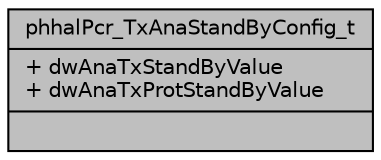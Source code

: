 digraph "phhalPcr_TxAnaStandByConfig_t"
{
  edge [fontname="Helvetica",fontsize="10",labelfontname="Helvetica",labelfontsize="10"];
  node [fontname="Helvetica",fontsize="10",shape=record];
  Node0 [label="{phhalPcr_TxAnaStandByConfig_t\n|+ dwAnaTxStandByValue\l+ dwAnaTxProtStandByValue\l|}",height=0.2,width=0.4,color="black", fillcolor="grey75", style="filled", fontcolor="black"];
}
